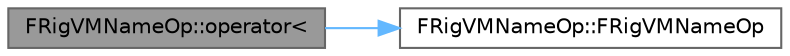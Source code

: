 digraph "FRigVMNameOp::operator&lt;"
{
 // INTERACTIVE_SVG=YES
 // LATEX_PDF_SIZE
  bgcolor="transparent";
  edge [fontname=Helvetica,fontsize=10,labelfontname=Helvetica,labelfontsize=10];
  node [fontname=Helvetica,fontsize=10,shape=box,height=0.2,width=0.4];
  rankdir="LR";
  Node1 [id="Node000001",label="FRigVMNameOp::operator\<",height=0.2,width=0.4,color="gray40", fillcolor="grey60", style="filled", fontcolor="black",tooltip=" "];
  Node1 -> Node2 [id="edge1_Node000001_Node000002",color="steelblue1",style="solid",tooltip=" "];
  Node2 [id="Node000002",label="FRigVMNameOp::FRigVMNameOp",height=0.2,width=0.4,color="grey40", fillcolor="white", style="filled",URL="$d4/d75/structFRigVMNameOp.html#ab2e7d3aecc43c6aacd7b99bdd9ee720e",tooltip=" "];
}
